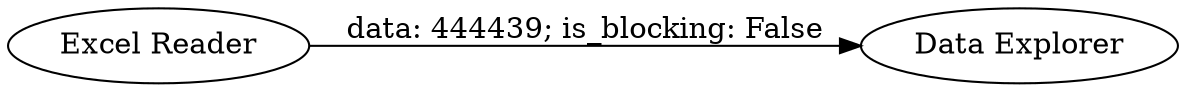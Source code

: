 digraph {
	"6524332574712176436_2" [label="Excel Reader"]
	"6524332574712176436_1" [label="Data Explorer"]
	"6524332574712176436_2" -> "6524332574712176436_1" [label="data: 444439; is_blocking: False"]
	rankdir=LR
}
